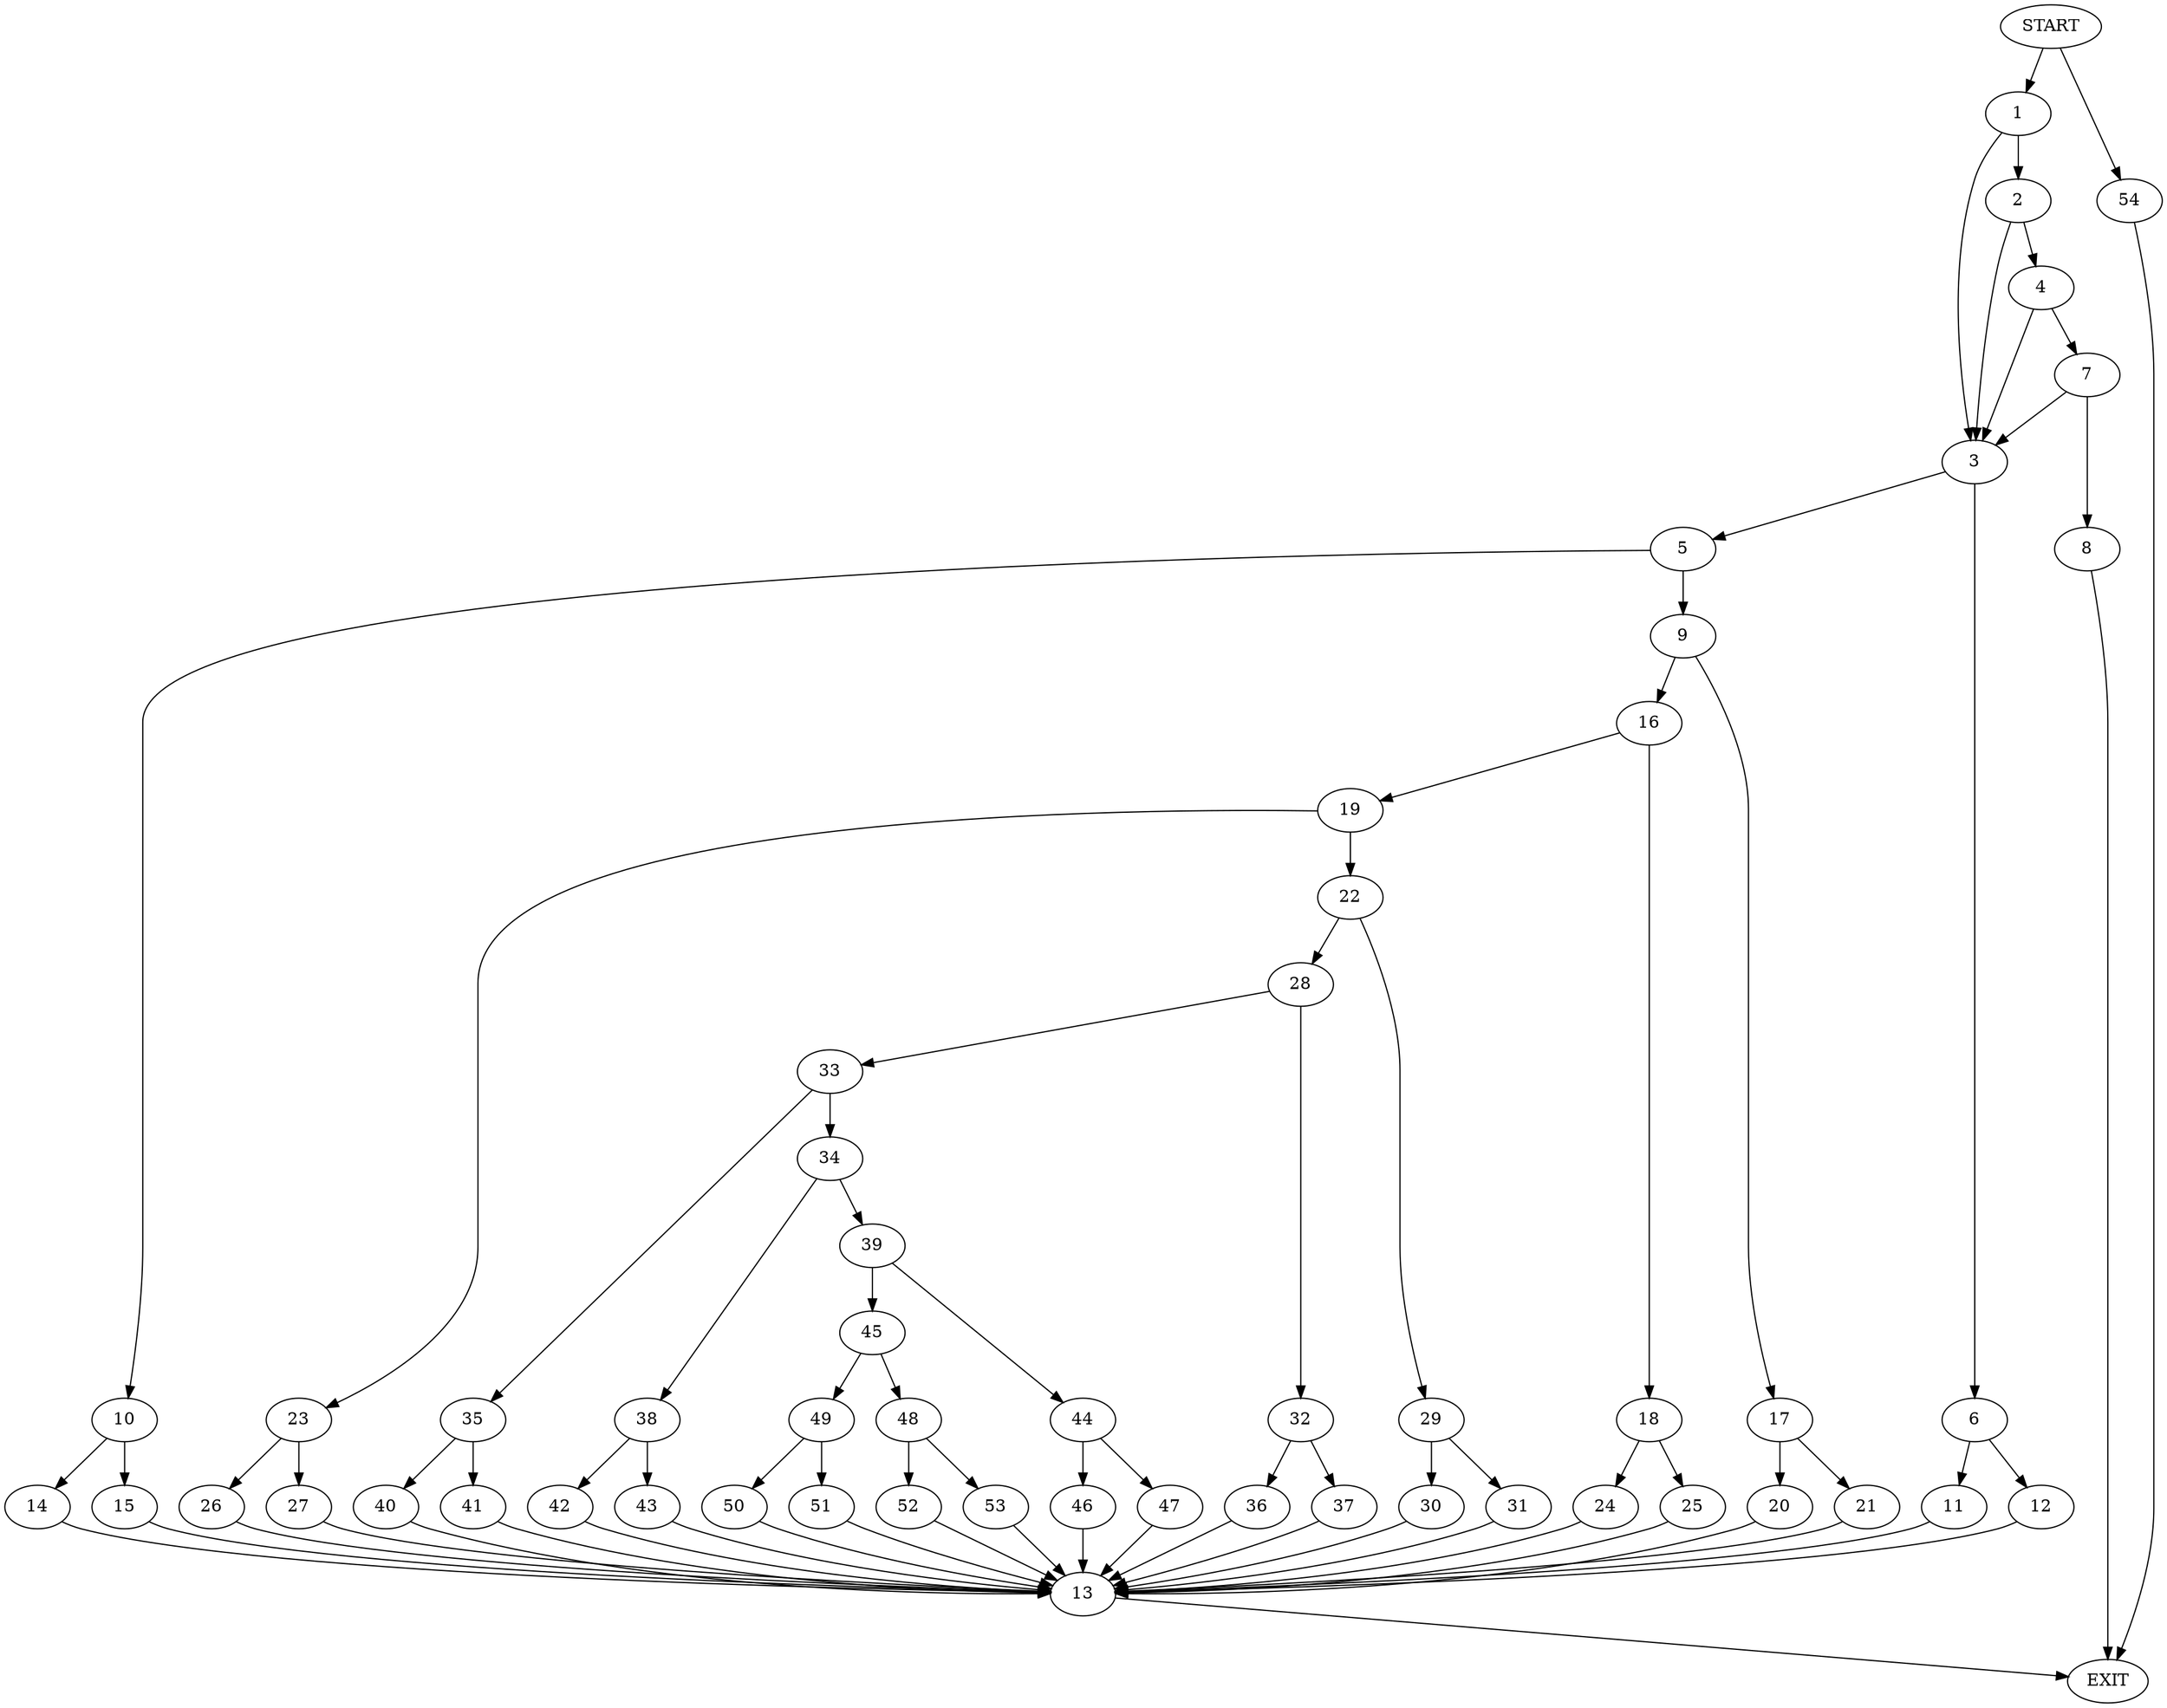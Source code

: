 digraph {
0 [label="START"]
55 [label="EXIT"]
0 -> 1
1 -> 2
1 -> 3
2 -> 4
2 -> 3
3 -> 5
3 -> 6
4 -> 7
4 -> 3
7 -> 8
7 -> 3
8 -> 55
5 -> 9
5 -> 10
6 -> 11
6 -> 12
11 -> 13
12 -> 13
13 -> 55
10 -> 14
10 -> 15
9 -> 16
9 -> 17
15 -> 13
14 -> 13
16 -> 18
16 -> 19
17 -> 20
17 -> 21
21 -> 13
20 -> 13
19 -> 22
19 -> 23
18 -> 24
18 -> 25
24 -> 13
25 -> 13
23 -> 26
23 -> 27
22 -> 28
22 -> 29
26 -> 13
27 -> 13
29 -> 30
29 -> 31
28 -> 32
28 -> 33
31 -> 13
30 -> 13
33 -> 34
33 -> 35
32 -> 36
32 -> 37
37 -> 13
36 -> 13
34 -> 38
34 -> 39
35 -> 40
35 -> 41
40 -> 13
41 -> 13
38 -> 42
38 -> 43
39 -> 44
39 -> 45
42 -> 13
43 -> 13
44 -> 46
44 -> 47
45 -> 48
45 -> 49
47 -> 13
46 -> 13
49 -> 50
49 -> 51
48 -> 52
48 -> 53
52 -> 13
53 -> 13
51 -> 13
50 -> 13
0 -> 54
54 -> 55
}
